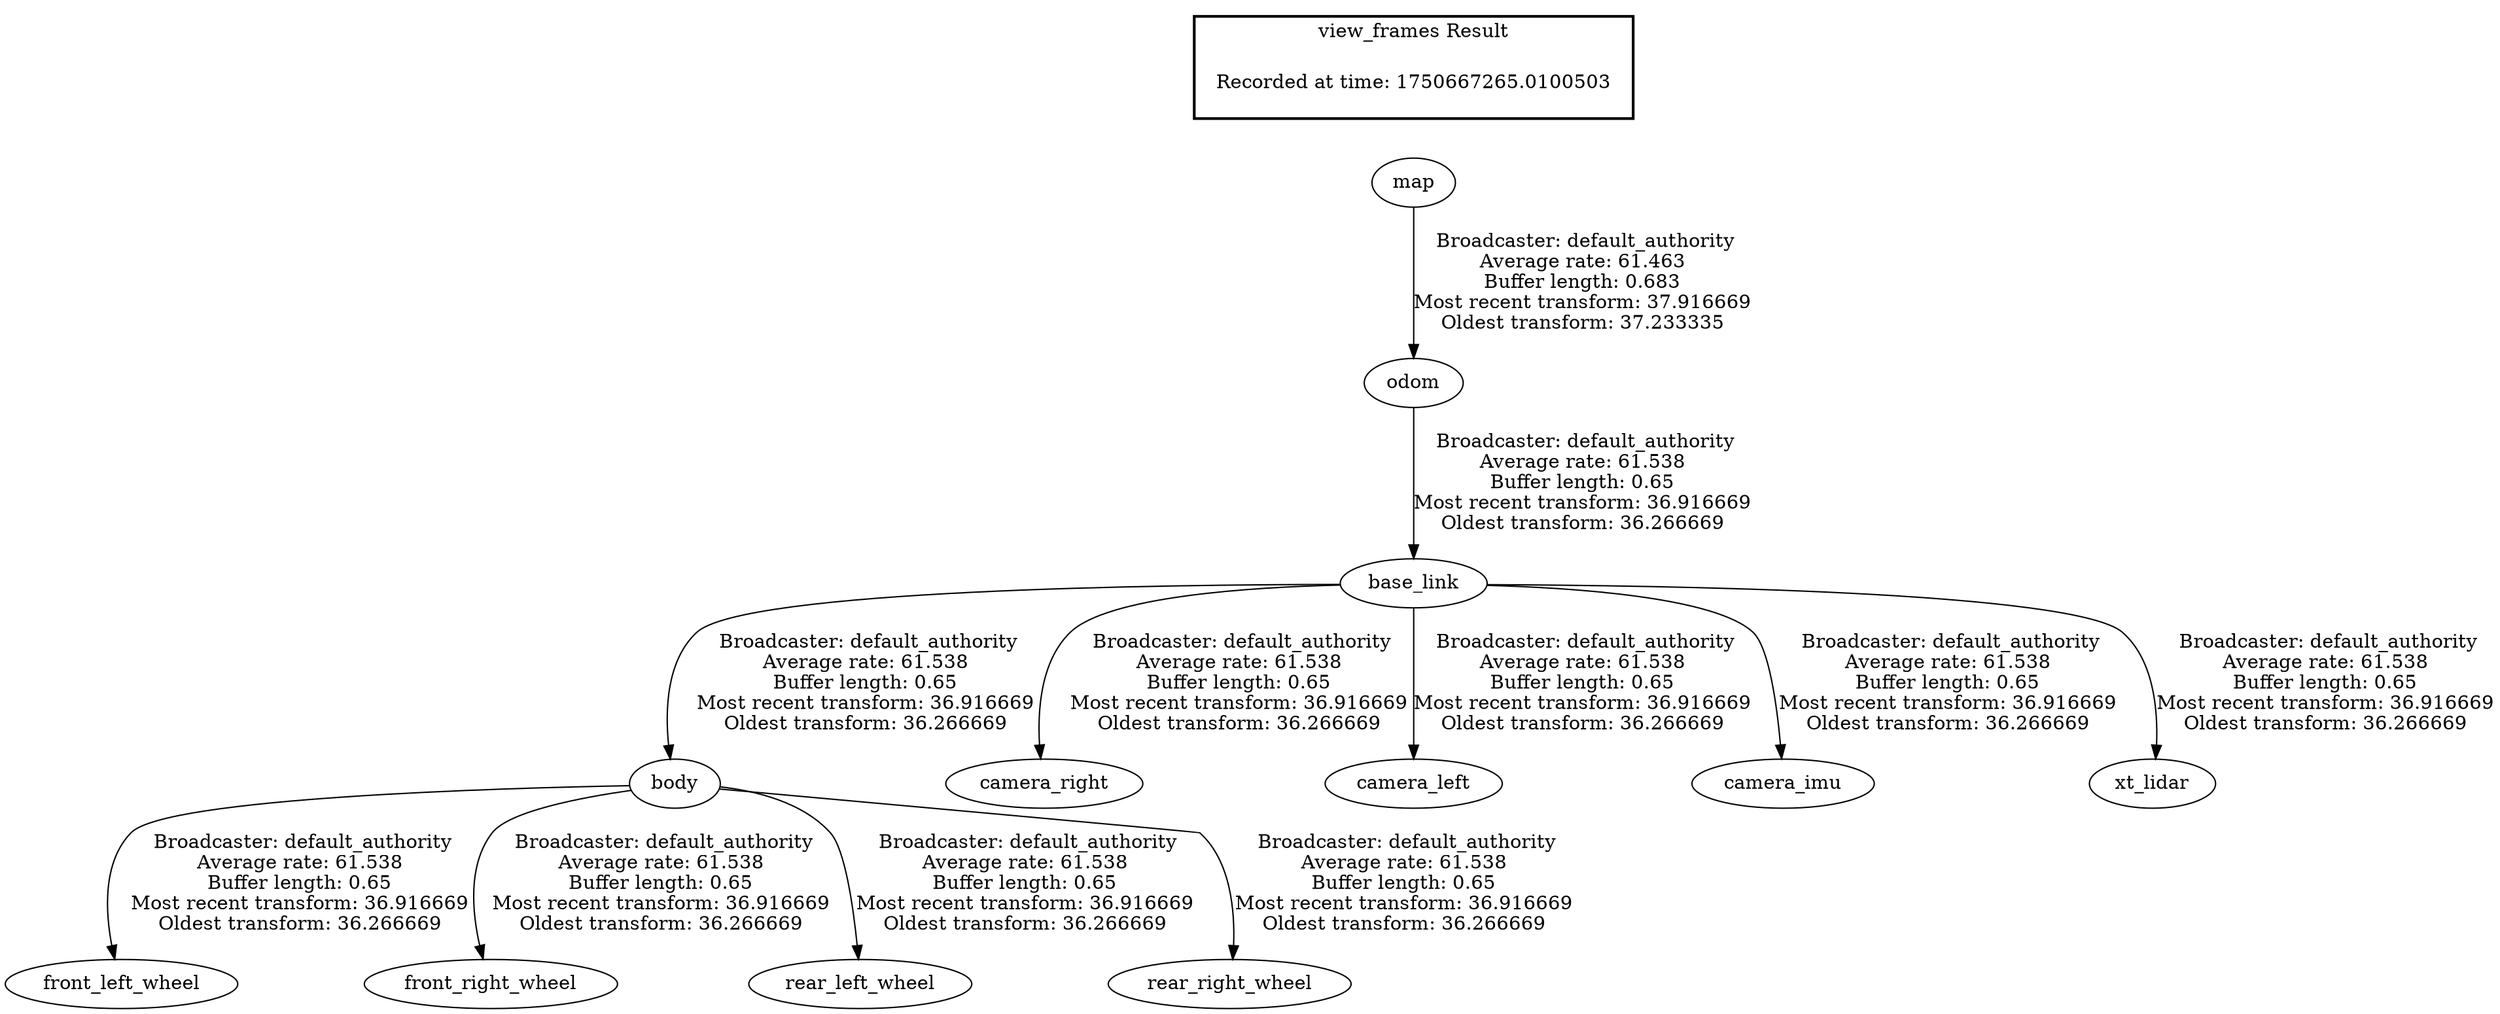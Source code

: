 digraph G {
"map" -> "odom"[label=" Broadcaster: default_authority\nAverage rate: 61.463\nBuffer length: 0.683\nMost recent transform: 37.916669\nOldest transform: 37.233335\n"];
"body" -> "front_left_wheel"[label=" Broadcaster: default_authority\nAverage rate: 61.538\nBuffer length: 0.65\nMost recent transform: 36.916669\nOldest transform: 36.266669\n"];
"base_link" -> "body"[label=" Broadcaster: default_authority\nAverage rate: 61.538\nBuffer length: 0.65\nMost recent transform: 36.916669\nOldest transform: 36.266669\n"];
"body" -> "front_right_wheel"[label=" Broadcaster: default_authority\nAverage rate: 61.538\nBuffer length: 0.65\nMost recent transform: 36.916669\nOldest transform: 36.266669\n"];
"body" -> "rear_left_wheel"[label=" Broadcaster: default_authority\nAverage rate: 61.538\nBuffer length: 0.65\nMost recent transform: 36.916669\nOldest transform: 36.266669\n"];
"body" -> "rear_right_wheel"[label=" Broadcaster: default_authority\nAverage rate: 61.538\nBuffer length: 0.65\nMost recent transform: 36.916669\nOldest transform: 36.266669\n"];
"odom" -> "base_link"[label=" Broadcaster: default_authority\nAverage rate: 61.538\nBuffer length: 0.65\nMost recent transform: 36.916669\nOldest transform: 36.266669\n"];
"base_link" -> "camera_right"[label=" Broadcaster: default_authority\nAverage rate: 61.538\nBuffer length: 0.65\nMost recent transform: 36.916669\nOldest transform: 36.266669\n"];
"base_link" -> "camera_left"[label=" Broadcaster: default_authority\nAverage rate: 61.538\nBuffer length: 0.65\nMost recent transform: 36.916669\nOldest transform: 36.266669\n"];
"base_link" -> "camera_imu"[label=" Broadcaster: default_authority\nAverage rate: 61.538\nBuffer length: 0.65\nMost recent transform: 36.916669\nOldest transform: 36.266669\n"];
"base_link" -> "xt_lidar"[label=" Broadcaster: default_authority\nAverage rate: 61.538\nBuffer length: 0.65\nMost recent transform: 36.916669\nOldest transform: 36.266669\n"];
edge [style=invis];
 subgraph cluster_legend { style=bold; color=black; label ="view_frames Result";
"Recorded at time: 1750667265.0100503"[ shape=plaintext ] ;
}->"map";
}